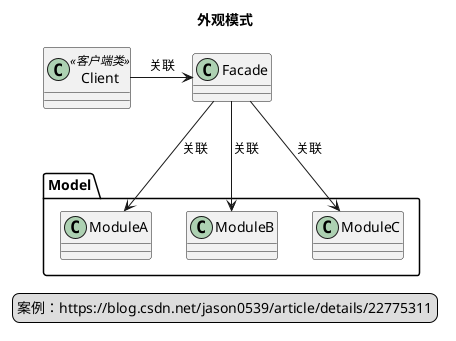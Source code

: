 @startuml

title 外观模式

legend right
案例：https://blog.csdn.net/jason0539/article/details/22775311
end legend
class Client<<客户端类>>

Client -right-> Facade : 关联

package Model{
Facade --> ModuleA : 关联
Facade --> ModuleB : 关联
Facade --> ModuleC : 关联
}




@enduml